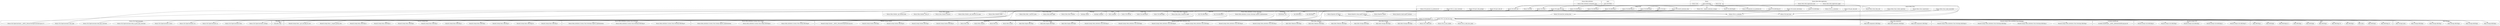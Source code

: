 digraph {
graph [overlap=false]
subgraph cluster_Mouse_Meta_Attribute {
	label="Mouse::Meta::Attribute";
	"Mouse::Meta::Attribute::interpolate_class";
}
subgraph cluster_Mouse_Meta_Class {
	label="Mouse::Meta::Class";
	"Mouse::Meta::Class::superclasses";
	"Mouse::Meta::Class::does_role";
	"Mouse::Meta::Class::make_immutable";
	"Mouse::Meta::Class::verify_superclass";
}
subgraph cluster_warnings {
	label="warnings";
	"warnings::unimport";
	"warnings::import";
}
subgraph cluster_strict {
	label="strict";
	"strict::unimport";
}
subgraph cluster_MouseX_Getopt_Dashes {
	label="MouseX::Getopt::Dashes";
	"MouseX::Getopt::Dashes::BEGIN@2";
	"MouseX::Getopt::Dashes::BEGIN@10";
	"MouseX::Getopt::Dashes::BEGIN@5";
	"MouseX::Getopt::Dashes::__ANON__[MouseX/Getopt/Dashes.pm:24]";
	"MouseX::Getopt::Dashes::BEGIN@26";
}
subgraph cluster_Mouse_Util_TypeConstraints {
	label="Mouse::Util::TypeConstraints";
	"Mouse::Util::TypeConstraints::__ANON__[Mouse/Util/TypeConstraints.pm:217]";
	"Mouse::Util::TypeConstraints::as";
	"Mouse::Util::TypeConstraints::via";
	"Mouse::Util::TypeConstraints::coerce";
	"Mouse::Util::TypeConstraints::class_type";
	"Mouse::Util::TypeConstraints::find_type_constraint";
	"Mouse::Util::TypeConstraints::find_or_parse_type_constraint";
	"Mouse::Util::TypeConstraints::subtype";
	"Mouse::Util::TypeConstraints::from";
}
subgraph cluster_XSLoader {
	label="XSLoader";
	"XSLoader::load";
}
subgraph cluster_Hailo_Role_Arguments {
	label="Hailo::Role::Arguments";
	"Hailo::Role::Arguments::BEGIN@5";
	"Hailo::Role::Arguments::BEGIN@3";
	"Hailo::Role::Arguments::BEGIN@4";
}
subgraph cluster_MouseX_Getopt_Meta_Attribute_Trait_NoGetopt {
	label="MouseX::Getopt::Meta::Attribute::Trait::NoGetopt";
	"MouseX::Getopt::Meta::Attribute::Trait::NoGetopt::BEGIN@5";
	"MouseX::Getopt::Meta::Attribute::Trait::NoGetopt::BEGIN@11";
	"MouseX::Getopt::Meta::Attribute::Trait::NoGetopt::BEGIN@2";
	"MouseX::Getopt::Meta::Attribute::Trait::NoGetopt::BEGIN@10";
}
subgraph cluster_B_Hooks_EndOfScope {
	label="B::Hooks::EndOfScope";
	"B::Hooks::EndOfScope::__ANON__[B/Hooks/EndOfScope.pm:26]";
}
subgraph cluster_Mouse_Meta_Attribute_Custom_Trait_NoGetopt {
	label="Mouse::Meta::Attribute::Custom::Trait::NoGetopt";
	"Mouse::Meta::Attribute::Custom::Trait::NoGetopt::BEGIN@16";
	"Mouse::Meta::Attribute::Custom::Trait::NoGetopt::register_implementation";
	"Mouse::Meta::Attribute::Custom::Trait::NoGetopt::BEGIN@19";
}
subgraph cluster_Mouse_Exporter {
	label="Mouse::Exporter";
	"Mouse::Exporter::build_import_methods";
	"Mouse::Exporter::setup_import_methods";
	"Mouse::Exporter::import";
	"Mouse::Exporter::do_import";
}
subgraph cluster_Mouse_Meta_Module {
	label="Mouse::Meta::Module";
	"Mouse::Meta::Module::_get_method_body";
	"Mouse::Meta::Module::create";
	"Mouse::Meta::Module::initialize";
	"Mouse::Meta::Module::_class_of";
	"Mouse::Meta::Module::_get_metaclass_by_name";
}
subgraph cluster_mro {
	label="mro";
	"mro::BEGIN@10";
	"mro::BEGIN@11";
}
subgraph cluster_Mouse_Meta_Attribute_Custom_NoGetopt {
	label="Mouse::Meta::Attribute::Custom::NoGetopt";
	"Mouse::Meta::Attribute::Custom::NoGetopt::register_implementation";
}
subgraph cluster_List_Util {
	label="List::Util";
	"List::Util::BEGIN@11";
	"List::Util::BEGIN@12";
}
subgraph cluster_Mouse_Meta_Attribute_Custom_Trait_Getopt {
	label="Mouse::Meta::Attribute::Custom::Trait::Getopt";
	"Mouse::Meta::Attribute::Custom::Trait::Getopt::BEGIN@43";
	"Mouse::Meta::Attribute::Custom::Trait::Getopt::register_implementation";
	"Mouse::Meta::Attribute::Custom::Trait::Getopt::BEGIN@40";
}
subgraph cluster_main {
	label="main";
	"main::RUNTIME";
}
subgraph cluster_MouseX_Getopt_Basic {
	label="MouseX::Getopt::Basic";
	"MouseX::Getopt::Basic::BEGIN@5";
	"MouseX::Getopt::Basic::_get_cmd_flags_for_attr";
	"MouseX::Getopt::Basic::BEGIN@15";
	"MouseX::Getopt::Basic::BEGIN@14";
	"MouseX::Getopt::Basic::_compute_getopt_attrs";
	"MouseX::Getopt::Basic::BEGIN@13";
	"MouseX::Getopt::Basic::BEGIN@235";
	"MouseX::Getopt::Basic::BEGIN@10";
	"MouseX::Getopt::Basic::BEGIN@2";
	"MouseX::Getopt::Basic::BEGIN@12";
	"MouseX::Getopt::Basic::BEGIN@17";
}
subgraph cluster_MouseX_Getopt_GLD {
	label="MouseX::Getopt::GLD";
	"MouseX::Getopt::GLD::BEGIN@73";
	"MouseX::Getopt::GLD::BEGIN@12";
	"MouseX::Getopt::GLD::BEGIN@2";
	"MouseX::Getopt::GLD::BEGIN@5";
	"MouseX::Getopt::GLD::BEGIN@10";
}
subgraph cluster_Mouse_Meta_Role {
	label="Mouse::Meta::Role";
	"Mouse::Meta::Role::_construct_meta";
	"Mouse::Meta::Role::combine";
	"Mouse::Meta::Role::apply";
}
subgraph cluster_Scalar_Util {
	label="Scalar::Util";
	"Scalar::Util::BEGIN@9";
	"Scalar::Util::blessed";
	"Scalar::Util::BEGIN@10";
}
subgraph cluster_Hailo {
	label="Hailo";
	"Hailo::BEGIN@123";
	"Hailo::BEGIN@7";
	"Hailo::meta";
	"Hailo::BEGIN@5";
	"Hailo::BEGIN@178";
	"Hailo::BEGIN@3";
	"Hailo::BEGIN@8";
	"Hailo::BEGIN@4";
	"Hailo::BEGIN@6.10";
	"Hailo::BEGIN@9";
	"Hailo::BEGIN@11";
}
subgraph cluster_UNIVERSAL {
	label="UNIVERSAL";
	"UNIVERSAL::can";
}
subgraph cluster_Mouse_Meta_Role_Composite {
	label="Mouse::Meta::Role::Composite";
	"Mouse::Meta::Role::Composite::apply";
}
subgraph cluster_Hailo_Storage {
	label="Hailo::Storage";
	"Hailo::Storage::BEGIN@3";
	"Hailo::Storage::BEGIN@5";
	"Hailo::Storage::BEGIN@4";
	"Hailo::Storage::BEGIN@7";
	"Hailo::Storage::BEGIN@6";
	"Hailo::Storage::meta";
}
subgraph cluster_Hailo_Role_Engine {
	label="Hailo::Role::Engine";
	"Hailo::Role::Engine::BEGIN@5";
	"Hailo::Role::Engine::BEGIN@4";
	"Hailo::Role::Engine::BEGIN@3";
}
subgraph cluster_Mouse {
	label="Mouse";
	"Mouse::with";
	"Mouse::has";
	"Mouse::BEGIN@4";
}
subgraph cluster_MouseX_Getopt_Meta_Attribute_Trait {
	label="MouseX::Getopt::Meta::Attribute::Trait";
	"MouseX::Getopt::Meta::Attribute::Trait::BEGIN@11";
	"MouseX::Getopt::Meta::Attribute::Trait::BEGIN@35";
	"MouseX::Getopt::Meta::Attribute::Trait::BEGIN@2";
	"MouseX::Getopt::Meta::Attribute::Trait::BEGIN@34";
	"MouseX::Getopt::Meta::Attribute::Trait::BEGIN@5";
	"MouseX::Getopt::Meta::Attribute::Trait::BEGIN@10";
}
subgraph cluster_Mouse_Util {
	label="Mouse::Util";
	"Mouse::Util::BEGIN@13";
	"Mouse::Util::BEGIN@80";
	"Mouse::Util::is_class_loaded";
	"Mouse::Util::is_valid_class_name";
	"Mouse::Util::__register_metaclass_storage";
	"Mouse::Util::_try_load_one_class";
	"Mouse::Util::meta";
	"Mouse::Util::is_a_metaclass";
	"Mouse::Util::get_code_info";
	"Mouse::Util::does";
	"Mouse::Util::load_first_existing_class";
	"Mouse::Util::BEGIN@2";
	"Mouse::Util::END";
	"Mouse::Util::BEGIN@12";
	"Mouse::Util::BEGIN@20";
	"Mouse::Util::apply_all_roles";
	"Mouse::Util::BEGIN@81";
	"Mouse::Util::install_subroutines";
	"Mouse::Util::resolve_metaclass_alias";
	"Mouse::Util::is_a_metarole";
	"Mouse::Util::load_class";
	"Mouse::Util::is_a_type_constraint";
	"Mouse::Util::get_code_package";
	"Mouse::Util::BEGIN@14";
	"Mouse::Util::generate_can_predicate_for";
	"Mouse::Util::does_role";
	"Mouse::Util::get_code_ref";
	"Mouse::Util::CORE:subst";
	"Mouse::Util::BEGIN@142";
	"Mouse::Util::BEGIN@128";
	"Mouse::Util::generate_isa_predicate_for";
}
subgraph cluster_Mouse_Meta_Role_Application {
	label="Mouse::Meta::Role::Application";
	"Mouse::Meta::Role::Application::new";
	"Mouse::Meta::Role::Application::apply";
}
subgraph cluster_Mouse_Role {
	label="Mouse::Role";
	"Mouse::Role::requires";
	"Mouse::Role::around";
	"Mouse::Role::with";
	"Mouse::Role::has";
}
subgraph cluster_Hailo_Role_Tokenizer {
	label="Hailo::Role::Tokenizer";
	"Hailo::Role::Tokenizer::BEGIN@5";
	"Hailo::Role::Tokenizer::BEGIN@3";
	"Hailo::Role::Tokenizer::BEGIN@4";
}
subgraph cluster_Hailo_Role_Storage {
	label="Hailo::Role::Storage";
	"Hailo::Role::Storage::BEGIN@5";
	"Hailo::Role::Storage::BEGIN@3";
	"Hailo::Role::Storage::BEGIN@4";
}
"Mouse::BEGIN@4" -> "Mouse::Util::BEGIN@80";
"Mouse::Util::_try_load_one_class" -> "MouseX::Getopt::Meta::Attribute::Trait::NoGetopt::BEGIN@11";
"Mouse::Util::_try_load_one_class" -> "MouseX::Getopt::Meta::Attribute::Trait::NoGetopt::BEGIN@2";
"Mouse::Meta::Role::Application::apply" -> "Mouse::Util::is_a_metaclass";
"Mouse::Util::_try_load_one_class" -> "Mouse::Util::TypeConstraints::via";
"Mouse::Util::_try_load_one_class" -> "Hailo::Storage::BEGIN@6";
"Mouse::Util::_try_load_one_class" -> "Hailo::BEGIN@123";
"Mouse::Util::_try_load_one_class" -> "Hailo::Role::Arguments::BEGIN@3";
"Mouse::Util::does_role" -> "Mouse::Meta::Module::_class_of";
"Mouse::Util::BEGIN@13" -> "warnings::unimport";
"Mouse::Util::BEGIN@128" -> "mro::BEGIN@10";
"Mouse::Util::resolve_metaclass_alias" -> "Mouse::Meta::Attribute::Custom::Trait::NoGetopt::register_implementation";
"Mouse::Util::_try_load_one_class" -> "Mouse::Meta::Attribute::Custom::Trait::Getopt::BEGIN@43";
"Mouse::Util::_try_load_one_class" -> "MouseX::Getopt::Meta::Attribute::Trait::BEGIN@5";
"Mouse::Util::BEGIN@20" -> "Mouse::Exporter::setup_import_methods";
"Mouse::BEGIN@4" -> "Mouse::Util::__register_metaclass_storage";
"Mouse::Util::_try_load_one_class" -> "Hailo::Role::Engine::BEGIN@4";
"Mouse::Util::_try_load_one_class" -> "Mouse::Util::TypeConstraints::from";
"Mouse::Meta::Role::Application::new" -> "Mouse::Util::meta";
"Mouse::Meta::Role::_construct_meta" -> "Mouse::Util::meta";
"MouseX::Getopt::Basic::_get_cmd_flags_for_attr" -> "Mouse::Util::does";
"Mouse::Meta::Attribute::interpolate_class" -> "Mouse::Util::does";
"MouseX::Getopt::Dashes::__ANON__[MouseX/Getopt/Dashes.pm:24]" -> "Mouse::Util::does";
"MouseX::Getopt::Basic::_compute_getopt_attrs" -> "Mouse::Util::does";
"Mouse::Util::_try_load_one_class" -> "Mouse::Util::TypeConstraints::as";
"Mouse::Util::_try_load_one_class" -> "MouseX::Getopt::Dashes::BEGIN@5";
"Mouse::Util::apply_all_roles" -> "Mouse::Meta::Role::combine";
"Mouse::BEGIN@4" -> "Mouse::Util::BEGIN@2";
"Mouse::Util::_try_load_one_class" -> "Mouse::Role::has";
"Mouse::Util::BEGIN@81" -> "List::Util::BEGIN@11";
"Mouse::Util::_try_load_one_class" -> "MouseX::Getopt::GLD::BEGIN@5";
"Mouse::Util::_try_load_one_class" -> "Hailo::BEGIN@5";
"Mouse::Util::TypeConstraints::__ANON__[Mouse/Util/TypeConstraints.pm:217]" -> "Mouse::Util::does_role";
"MouseX::Getopt::Basic::_get_cmd_flags_for_attr" -> "Mouse::Util::does_role";
"MouseX::Getopt::Dashes::__ANON__[MouseX/Getopt/Dashes.pm:24]" -> "Mouse::Util::does_role";
"Mouse::Meta::Attribute::interpolate_class" -> "Mouse::Util::does_role";
"MouseX::Getopt::Basic::_compute_getopt_attrs" -> "Mouse::Util::does_role";
"Mouse::Util::_try_load_one_class" -> "Hailo::BEGIN@3";
"Mouse::Util::_try_load_one_class" -> "Mouse::Util::TypeConstraints::coerce";
"Mouse::Util::_try_load_one_class" -> "Hailo::Storage::BEGIN@4";
"Mouse::Util::_try_load_one_class" -> "MouseX::Getopt::Basic::BEGIN@2";
"Mouse::Util::TypeConstraints::class_type" -> "Mouse::Util::generate_isa_predicate_for";
"Mouse::Util::_try_load_one_class" -> "MouseX::Getopt::GLD::BEGIN@10";
"Mouse::Util::_try_load_one_class" -> "Hailo::Role::Tokenizer::BEGIN@4";
"Mouse::Util::_try_load_one_class" -> "Mouse::has";
"Mouse::Util::_try_load_one_class" -> "MouseX::Getopt::Meta::Attribute::Trait::BEGIN@35";
"Mouse::Util::apply_all_roles" -> "Scalar::Util::blessed";
"Mouse::Util::_try_load_one_class" -> "Mouse::Meta::Class::make_immutable";
"Mouse::Util::_try_load_one_class" -> "Hailo::Storage::meta";
"Mouse::Util::_try_load_one_class" -> "MouseX::Getopt::Basic::BEGIN@17";
"Mouse::Util::_try_load_one_class" -> "MouseX::Getopt::Meta::Attribute::Trait::BEGIN@11";
"Mouse::Util::_try_load_one_class" -> "MouseX::Getopt::GLD::BEGIN@12";
"Mouse::Util::_try_load_one_class" -> "MouseX::Getopt::Basic::BEGIN@15";
"Mouse::Meta::Attribute::interpolate_class" -> "Mouse::Util::resolve_metaclass_alias";
"Mouse::Util::BEGIN@20" -> "Mouse::Exporter::do_import";
"Mouse::Meta::Module::_get_method_body" -> "Mouse::Util::get_code_package";
"Mouse::Util::_try_load_one_class" -> "Hailo::BEGIN@178";
"Mouse::Meta::Module::_get_method_body" -> "Mouse::Util::get_code_ref";
"Mouse::BEGIN@4" -> "Mouse::Util::BEGIN@142";
"Mouse::BEGIN@4" -> "Mouse::Util::BEGIN@13";
"Mouse::Util::_try_load_one_class" -> "MouseX::Getopt::Dashes::BEGIN@2";
"Mouse::Util::_try_load_one_class" -> "Mouse::Meta::Attribute::Custom::Trait::NoGetopt::BEGIN@16";
"Mouse::Util::_try_load_one_class" -> "Mouse::Util::is_class_loaded";
"Mouse::Util::BEGIN@81" -> "Scalar::Util::BEGIN@9";
"Mouse::Util::_try_load_one_class" -> "Mouse::Role::with";
"Mouse::Exporter::build_import_methods" -> "Mouse::Util::get_code_info";
"Mouse::Util::_try_load_one_class" -> "Hailo::BEGIN@8";
"Mouse::Util::_try_load_one_class" -> "Hailo::Role::Arguments::BEGIN@5";
"Mouse::Util::BEGIN@81" -> "XSLoader::load";
"Mouse::Util::BEGIN@128" -> "XSLoader::load";
"Mouse::Util::BEGIN@20" -> "XSLoader::load";
"Mouse::Util::_try_load_one_class" -> "Hailo::Role::Storage::BEGIN@4";
"Mouse::Util::_try_load_one_class" -> "Hailo::Role::Tokenizer::BEGIN@3";
"Mouse::Util::_try_load_one_class" -> "MouseX::Getopt::Basic::BEGIN@13";
"Mouse::Util::apply_all_roles" -> "Mouse::Meta::Role::Composite::apply";
"Mouse::Util::_try_load_one_class" -> "MouseX::Getopt::GLD::BEGIN@73";
"Mouse::Util::_try_load_one_class" -> "MouseX::Getopt::Dashes::BEGIN@26";
"Mouse::Util::_try_load_one_class" -> "Hailo::Storage::BEGIN@5";
"Mouse::Util::_try_load_one_class" -> "Mouse::Util::is_valid_class_name";
"Mouse::Util::_try_load_one_class" -> "Hailo::BEGIN@7";
"Mouse::Util::resolve_metaclass_alias" -> "Mouse::Meta::Attribute::Custom::Trait::Getopt::register_implementation";
"Mouse::Util::resolve_metaclass_alias" -> "Mouse::Util::load_first_existing_class";
"Mouse::Util::BEGIN@128" -> "mro::BEGIN@11";
"Mouse::BEGIN@4" -> "Mouse::Util::BEGIN@20";
"Mouse::Util::apply_all_roles" -> "Mouse::Meta::Module::_get_metaclass_by_name";
"Mouse::Meta::Module::create" -> "Mouse::Util::apply_all_roles";
"Mouse::with" -> "Mouse::Util::apply_all_roles";
"Mouse::Role::with" -> "Mouse::Util::apply_all_roles";
"Mouse::Util::_try_load_one_class" -> "MouseX::Getopt::Meta::Attribute::Trait::NoGetopt::BEGIN@10";
"Mouse::Util::TypeConstraints::find_type_constraint" -> "Mouse::Util::is_a_type_constraint";
"Mouse::Util::TypeConstraints::find_or_parse_type_constraint" -> "Mouse::Util::is_a_type_constraint";
"Mouse::BEGIN@4" -> "Mouse::Util::generate_can_predicate_for";
"Mouse::Util::_try_load_one_class" -> "MouseX::Getopt::Basic::BEGIN@10";
"Mouse::Util::_try_load_one_class" -> "MouseX::Getopt::Meta::Attribute::Trait::BEGIN@34";
"Mouse::Util::resolve_metaclass_alias" -> "UNIVERSAL::can";
"Mouse::Util::BEGIN@81" -> "List::Util::BEGIN@12";
"Mouse::Util::_try_load_one_class" -> "Hailo::BEGIN@11";
"Mouse::Util::BEGIN@142" -> "strict::unimport";
"Mouse::Util::BEGIN@12" -> "strict::unimport";
"Mouse::Util::_try_load_one_class" -> "MouseX::Getopt::GLD::BEGIN@2";
"Mouse::Util::_try_load_one_class" -> "Hailo::Role::Engine::BEGIN@3";
"Mouse::Util::_try_load_one_class" -> "MouseX::Getopt::Meta::Attribute::Trait::NoGetopt::BEGIN@5";
"Mouse::Util::_try_load_one_class" -> "Hailo::Role::Tokenizer::BEGIN@5";
"Mouse::Util::_try_load_one_class" -> "Hailo::BEGIN@4";
"Mouse::Util::BEGIN@81" -> "Scalar::Util::BEGIN@10";
"Mouse::BEGIN@4" -> "Mouse::Util::BEGIN@12";
"Mouse::Util::BEGIN@14" -> "warnings::import";
"Mouse::Util::_try_load_one_class" -> "Hailo::Role::Storage::BEGIN@5";
"Mouse::Util::_try_load_one_class" -> "Mouse::Util::CORE:subst";
"Mouse::Util::BEGIN@20" -> "Mouse::Util::CORE:subst";
"Mouse::Util::_try_load_one_class" -> "Mouse::Role::around";
"Mouse::Util::_try_load_one_class" -> "Hailo::Storage::BEGIN@7";
"Mouse::Util::BEGIN@2" -> "Mouse::Exporter::import";
"Mouse::Util::_try_load_one_class" -> "Mouse::Role::requires";
"Mouse::Util::load_first_existing_class" -> "Mouse::Util::_try_load_one_class";
"Mouse::Util::load_class" -> "Mouse::Util::_try_load_one_class";
"Mouse::Util::_try_load_one_class" -> "MouseX::Getopt::Meta::Attribute::Trait::BEGIN@2";
"Mouse::Util::_try_load_one_class" -> "MouseX::Getopt::Meta::Attribute::Trait::BEGIN@10";
"Mouse::Util::apply_all_roles" -> "Mouse::Meta::Role::apply";
"Mouse::Util::_try_load_one_class" -> "Mouse::Meta::Attribute::Custom::Trait::NoGetopt::BEGIN@19";
"Mouse::Util::meta" -> "Mouse::Meta::Module::initialize";
"Mouse::Util::apply_all_roles" -> "Mouse::Meta::Module::initialize";
"Mouse::Util::_try_load_one_class" -> "MouseX::Getopt::Basic::BEGIN@12";
"Mouse::Util::_try_load_one_class" -> "Hailo::BEGIN@6.10";
"Mouse::Util::does_role" -> "Mouse::Meta::Class::does_role";
"Mouse::BEGIN@4" -> "Mouse::Util::BEGIN@128";
"Mouse::Util::_try_load_one_class" -> "Hailo::BEGIN@9";
"Mouse::Util::_try_load_one_class" -> "MouseX::Getopt::Basic::BEGIN@5";
"Mouse::Util::_try_load_one_class" -> "MouseX::Getopt::Basic::BEGIN@14";
"Mouse::Util::_try_load_one_class" -> "Hailo::meta";
"Mouse::Util::_try_load_one_class" -> "Mouse::Util::TypeConstraints::subtype";
"Mouse::Util::_try_load_one_class" -> "B::Hooks::EndOfScope::__ANON__[B/Hooks/EndOfScope.pm:26]";
"Mouse::Util::_try_load_one_class" -> "MouseX::Getopt::Basic::BEGIN@235";
"Mouse::Util::_try_load_one_class" -> "Hailo::Role::Storage::BEGIN@3";
"Mouse::Util::_try_load_one_class" -> "MouseX::Getopt::Dashes::BEGIN@10";
"main::RUNTIME" -> "Mouse::Util::END";
"Mouse::Util::resolve_metaclass_alias" -> "Mouse::Meta::Attribute::Custom::NoGetopt::register_implementation";
"Mouse::Util::_try_load_one_class" -> "Hailo::Role::Arguments::BEGIN@4";
"Mouse::Exporter::setup_import_methods" -> "Mouse::Util::install_subroutines";
"Mouse::Exporter::do_import" -> "Mouse::Util::install_subroutines";
"Mouse::BEGIN@4" -> "Mouse::Util::BEGIN@81";
"Mouse::Util::_try_load_one_class" -> "Mouse::Meta::Attribute::Custom::Trait::Getopt::BEGIN@40";
"Mouse::Util::apply_all_roles" -> "Mouse::Util::load_class";
"Mouse::Meta::Class::superclasses" -> "Mouse::Util::load_class";
"Mouse::Meta::Class::make_immutable" -> "Mouse::Util::load_class";
"Mouse::Util::apply_all_roles" -> "Mouse::Util::is_a_metarole";
"Mouse::Meta::Module::create" -> "Mouse::Util::is_a_metarole";
"Mouse::Meta::Role::Application::apply" -> "Mouse::Util::is_a_metarole";
"Mouse::Meta::Class::verify_superclass" -> "Mouse::Util::is_a_metarole";
"Mouse::BEGIN@4" -> "Mouse::Util::BEGIN@14";
"Mouse::Util::_try_load_one_class" -> "Hailo::Storage::BEGIN@3";
"Mouse::Util::_try_load_one_class" -> "Hailo::Role::Engine::BEGIN@5";
}
